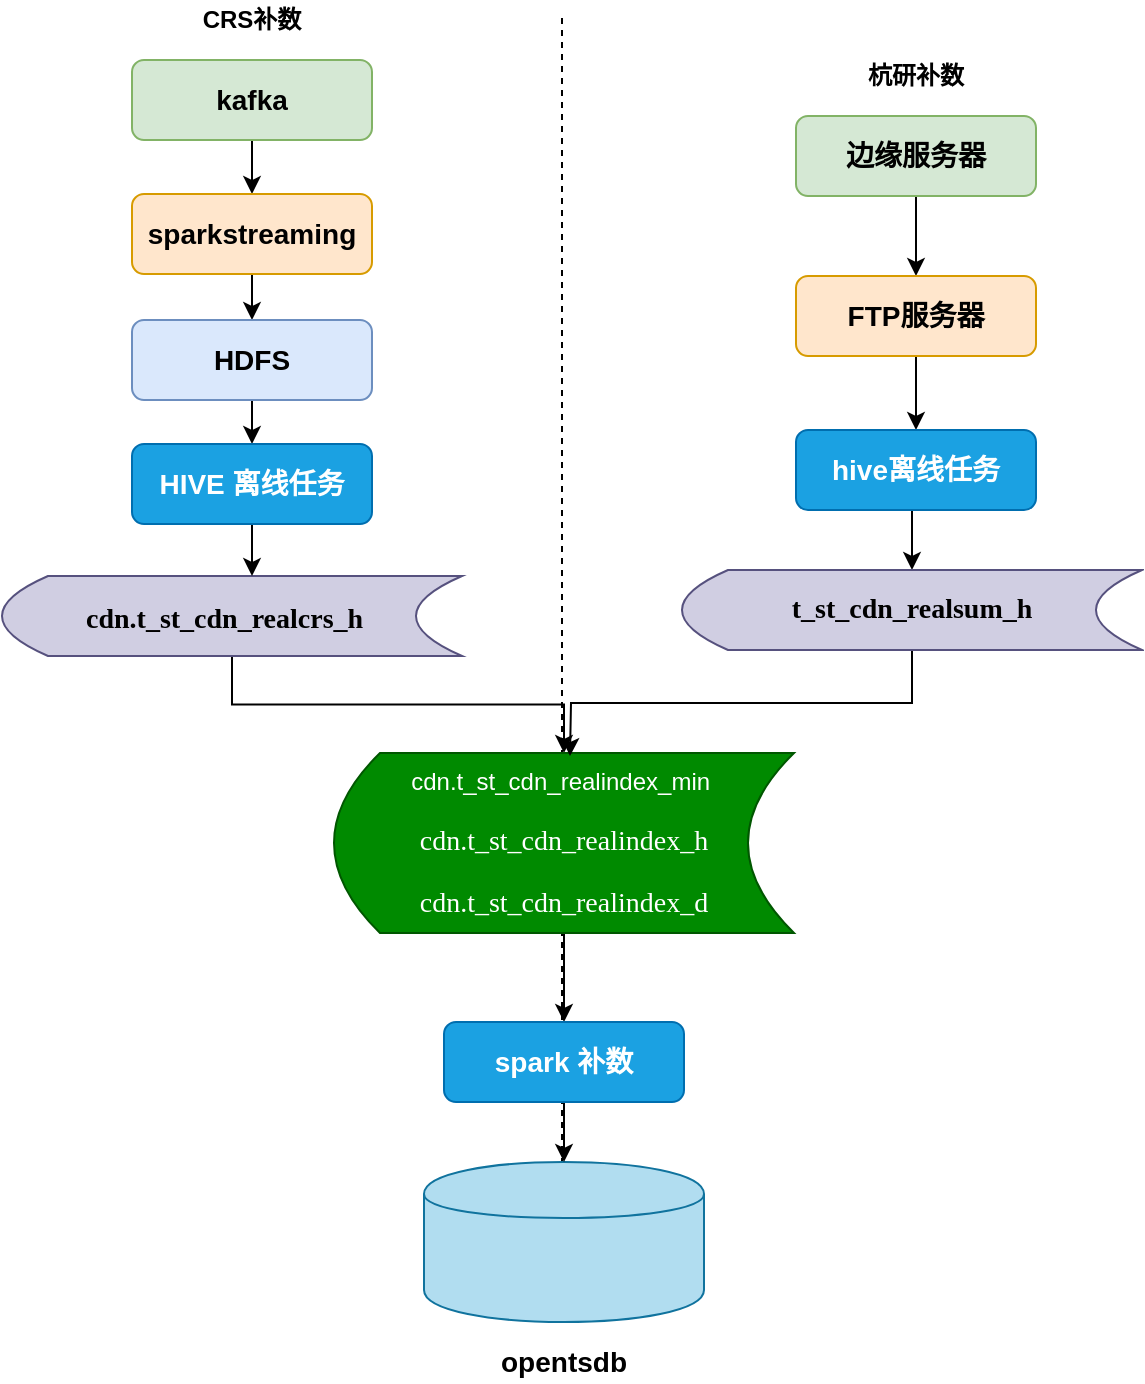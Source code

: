<mxfile version="12.1.8" type="github" pages="1">
  <diagram id="823flK1UpDiAErsN51Mf" name="Page-1">
    <mxGraphModel dx="768" dy="436" grid="0" gridSize="10" guides="1" tooltips="1" connect="1" arrows="1" fold="1" page="1" pageScale="1" pageWidth="827" pageHeight="1169" math="0" shadow="0">
      <root>
        <mxCell id="0"/>
        <mxCell id="1" parent="0"/>
        <mxCell id="e_EqWmwXSgaqKbhF4qUe-16" style="edgeStyle=orthogonalEdgeStyle;rounded=0;orthogonalLoop=1;jettySize=auto;html=1;exitX=0.5;exitY=1;exitDx=0;exitDy=0;entryX=0.5;entryY=0;entryDx=0;entryDy=0;" edge="1" parent="1" source="e_EqWmwXSgaqKbhF4qUe-1" target="e_EqWmwXSgaqKbhF4qUe-6">
          <mxGeometry relative="1" as="geometry"/>
        </mxCell>
        <mxCell id="e_EqWmwXSgaqKbhF4qUe-1" value="&lt;b&gt;&lt;font style=&quot;font-size: 14px&quot;&gt;kafka&lt;/font&gt;&lt;/b&gt;" style="rounded=1;whiteSpace=wrap;html=1;fillColor=#d5e8d4;strokeColor=#82b366;" vertex="1" parent="1">
          <mxGeometry x="111" y="112" width="120" height="40" as="geometry"/>
        </mxCell>
        <mxCell id="e_EqWmwXSgaqKbhF4qUe-2" value="" style="endArrow=none;dashed=1;html=1;" edge="1" parent="1">
          <mxGeometry width="50" height="50" relative="1" as="geometry">
            <mxPoint x="326" y="670" as="sourcePoint"/>
            <mxPoint x="326" y="90" as="targetPoint"/>
          </mxGeometry>
        </mxCell>
        <mxCell id="e_EqWmwXSgaqKbhF4qUe-3" value="&lt;b&gt;CRS补数&lt;/b&gt;" style="text;html=1;strokeColor=none;fillColor=none;align=center;verticalAlign=middle;whiteSpace=wrap;rounded=0;" vertex="1" parent="1">
          <mxGeometry x="136" y="82" width="70" height="20" as="geometry"/>
        </mxCell>
        <mxCell id="e_EqWmwXSgaqKbhF4qUe-17" style="edgeStyle=orthogonalEdgeStyle;rounded=0;orthogonalLoop=1;jettySize=auto;html=1;exitX=0.5;exitY=1;exitDx=0;exitDy=0;entryX=0.5;entryY=0;entryDx=0;entryDy=0;" edge="1" parent="1" source="e_EqWmwXSgaqKbhF4qUe-6" target="e_EqWmwXSgaqKbhF4qUe-8">
          <mxGeometry relative="1" as="geometry"/>
        </mxCell>
        <mxCell id="e_EqWmwXSgaqKbhF4qUe-6" value="&lt;b&gt;&lt;font style=&quot;font-size: 14px&quot;&gt;sparkstreaming&lt;/font&gt;&lt;/b&gt;" style="rounded=1;whiteSpace=wrap;html=1;fillColor=#ffe6cc;strokeColor=#d79b00;" vertex="1" parent="1">
          <mxGeometry x="111" y="179" width="120" height="40" as="geometry"/>
        </mxCell>
        <mxCell id="e_EqWmwXSgaqKbhF4qUe-44" style="edgeStyle=orthogonalEdgeStyle;rounded=0;orthogonalLoop=1;jettySize=auto;html=1;exitX=0.5;exitY=1;exitDx=0;exitDy=0;entryX=0.5;entryY=0;entryDx=0;entryDy=0;" edge="1" parent="1" source="e_EqWmwXSgaqKbhF4qUe-8" target="e_EqWmwXSgaqKbhF4qUe-43">
          <mxGeometry relative="1" as="geometry"/>
        </mxCell>
        <mxCell id="e_EqWmwXSgaqKbhF4qUe-8" value="&lt;b&gt;&lt;font style=&quot;font-size: 14px&quot;&gt;HDFS&lt;/font&gt;&lt;/b&gt;" style="rounded=1;whiteSpace=wrap;html=1;fillColor=#dae8fc;strokeColor=#6c8ebf;" vertex="1" parent="1">
          <mxGeometry x="111" y="242" width="120" height="40" as="geometry"/>
        </mxCell>
        <mxCell id="e_EqWmwXSgaqKbhF4qUe-19" style="edgeStyle=orthogonalEdgeStyle;rounded=0;orthogonalLoop=1;jettySize=auto;html=1;exitX=0.5;exitY=1;exitDx=0;exitDy=0;" edge="1" parent="1" source="e_EqWmwXSgaqKbhF4qUe-9" target="e_EqWmwXSgaqKbhF4qUe-12">
          <mxGeometry relative="1" as="geometry"/>
        </mxCell>
        <mxCell id="e_EqWmwXSgaqKbhF4qUe-9" value="" style="shape=dataStorage;whiteSpace=wrap;html=1;fillColor=#d0cee2;strokeColor=#56517e;" vertex="1" parent="1">
          <mxGeometry x="46" y="370" width="230" height="40" as="geometry"/>
        </mxCell>
        <mxCell id="e_EqWmwXSgaqKbhF4qUe-10" value="&lt;b&gt;&lt;span lang=&quot;EN-US&quot; style=&quot;font-size: 10.5pt ; font-family: &amp;#34;times new roman&amp;#34; , serif&quot;&gt;cdn.t_st_cdn_realcrs_h&lt;/span&gt;&lt;br&gt;&lt;/b&gt;" style="text;html=1;" vertex="1" parent="1">
          <mxGeometry x="86" y="377" width="170" height="20" as="geometry"/>
        </mxCell>
        <mxCell id="e_EqWmwXSgaqKbhF4qUe-20" style="edgeStyle=orthogonalEdgeStyle;rounded=0;orthogonalLoop=1;jettySize=auto;html=1;exitX=0.5;exitY=1;exitDx=0;exitDy=0;" edge="1" parent="1" source="e_EqWmwXSgaqKbhF4qUe-12" target="e_EqWmwXSgaqKbhF4qUe-15">
          <mxGeometry relative="1" as="geometry"/>
        </mxCell>
        <mxCell id="e_EqWmwXSgaqKbhF4qUe-12" value="&lt;span style=&quot;text-align: left&quot;&gt;cdn.t_st_cdn_realindex_min&amp;nbsp;&lt;/span&gt;&lt;br style=&quot;text-align: left&quot;&gt;&lt;br style=&quot;text-align: left&quot;&gt;&lt;span lang=&quot;EN-US&quot; style=&quot;text-align: left ; font-size: 10.5pt ; font-family: &amp;#34;times new roman&amp;#34; , serif&quot;&gt;cdn.t_st_cdn_realindex_h&lt;br&gt;&lt;/span&gt;&lt;br style=&quot;text-align: left&quot;&gt;&lt;span lang=&quot;EN-US&quot; style=&quot;text-align: left ; font-size: 10.5pt ; font-family: &amp;#34;times new roman&amp;#34; , serif&quot;&gt;cdn.t_st_cdn_realindex_d&lt;/span&gt;" style="shape=dataStorage;whiteSpace=wrap;html=1;fillColor=#008a00;strokeColor=#005700;fontColor=#ffffff;" vertex="1" parent="1">
          <mxGeometry x="212" y="458.5" width="230" height="90" as="geometry"/>
        </mxCell>
        <mxCell id="e_EqWmwXSgaqKbhF4qUe-13" value="" style="shape=cylinder;whiteSpace=wrap;html=1;boundedLbl=1;backgroundOutline=1;fillColor=#b1ddf0;strokeColor=#10739e;" vertex="1" parent="1">
          <mxGeometry x="257" y="663" width="140" height="80" as="geometry"/>
        </mxCell>
        <mxCell id="e_EqWmwXSgaqKbhF4qUe-14" value="&lt;font style=&quot;font-size: 14px&quot;&gt;&lt;b&gt;opentsdb&lt;/b&gt;&lt;/font&gt;" style="text;html=1;strokeColor=none;fillColor=none;align=center;verticalAlign=middle;whiteSpace=wrap;rounded=0;" vertex="1" parent="1">
          <mxGeometry x="307" y="753" width="40" height="20" as="geometry"/>
        </mxCell>
        <mxCell id="e_EqWmwXSgaqKbhF4qUe-33" style="edgeStyle=orthogonalEdgeStyle;rounded=0;orthogonalLoop=1;jettySize=auto;html=1;exitX=0.5;exitY=1;exitDx=0;exitDy=0;" edge="1" parent="1" source="e_EqWmwXSgaqKbhF4qUe-15" target="e_EqWmwXSgaqKbhF4qUe-13">
          <mxGeometry relative="1" as="geometry"/>
        </mxCell>
        <mxCell id="e_EqWmwXSgaqKbhF4qUe-15" value="&lt;b&gt;&lt;font style=&quot;font-size: 14px&quot;&gt;spark 补数&lt;/font&gt;&lt;/b&gt;" style="rounded=1;whiteSpace=wrap;html=1;fillColor=#1ba1e2;strokeColor=#006EAF;fontColor=#ffffff;" vertex="1" parent="1">
          <mxGeometry x="267" y="593" width="120" height="40" as="geometry"/>
        </mxCell>
        <mxCell id="e_EqWmwXSgaqKbhF4qUe-21" style="edgeStyle=orthogonalEdgeStyle;rounded=0;orthogonalLoop=1;jettySize=auto;html=1;exitX=0.5;exitY=1;exitDx=0;exitDy=0;entryX=0.5;entryY=0;entryDx=0;entryDy=0;" edge="1" parent="1" source="e_EqWmwXSgaqKbhF4qUe-22" target="e_EqWmwXSgaqKbhF4qUe-25">
          <mxGeometry relative="1" as="geometry"/>
        </mxCell>
        <mxCell id="e_EqWmwXSgaqKbhF4qUe-22" value="&lt;b&gt;&lt;font style=&quot;font-size: 14px&quot;&gt;边缘服务器&lt;/font&gt;&lt;/b&gt;" style="rounded=1;whiteSpace=wrap;html=1;fillColor=#d5e8d4;strokeColor=#82b366;" vertex="1" parent="1">
          <mxGeometry x="443" y="140" width="120" height="40" as="geometry"/>
        </mxCell>
        <mxCell id="e_EqWmwXSgaqKbhF4qUe-23" value="&lt;b&gt;杭研补数&lt;/b&gt;" style="text;html=1;strokeColor=none;fillColor=none;align=center;verticalAlign=middle;whiteSpace=wrap;rounded=0;" vertex="1" parent="1">
          <mxGeometry x="468" y="110" width="70" height="20" as="geometry"/>
        </mxCell>
        <mxCell id="e_EqWmwXSgaqKbhF4qUe-24" style="edgeStyle=orthogonalEdgeStyle;rounded=0;orthogonalLoop=1;jettySize=auto;html=1;exitX=0.5;exitY=1;exitDx=0;exitDy=0;entryX=0.5;entryY=0;entryDx=0;entryDy=0;" edge="1" parent="1" source="e_EqWmwXSgaqKbhF4qUe-25" target="e_EqWmwXSgaqKbhF4qUe-27">
          <mxGeometry relative="1" as="geometry"/>
        </mxCell>
        <mxCell id="e_EqWmwXSgaqKbhF4qUe-25" value="&lt;b&gt;&lt;font style=&quot;font-size: 14px&quot;&gt;FTP服务器&lt;/font&gt;&lt;/b&gt;" style="rounded=1;whiteSpace=wrap;html=1;fillColor=#ffe6cc;strokeColor=#d79b00;" vertex="1" parent="1">
          <mxGeometry x="443" y="220" width="120" height="40" as="geometry"/>
        </mxCell>
        <mxCell id="e_EqWmwXSgaqKbhF4qUe-41" style="edgeStyle=orthogonalEdgeStyle;rounded=0;orthogonalLoop=1;jettySize=auto;html=1;exitX=0.5;exitY=1;exitDx=0;exitDy=0;entryX=0.5;entryY=0;entryDx=0;entryDy=0;" edge="1" parent="1" source="e_EqWmwXSgaqKbhF4qUe-27" target="e_EqWmwXSgaqKbhF4qUe-35">
          <mxGeometry relative="1" as="geometry"/>
        </mxCell>
        <mxCell id="e_EqWmwXSgaqKbhF4qUe-27" value="&lt;b&gt;&lt;font style=&quot;font-size: 14px&quot;&gt;hive离线任务&lt;/font&gt;&lt;/b&gt;" style="rounded=1;whiteSpace=wrap;html=1;fillColor=#1ba1e2;strokeColor=#006EAF;fontColor=#ffffff;" vertex="1" parent="1">
          <mxGeometry x="443" y="297" width="120" height="40" as="geometry"/>
        </mxCell>
        <mxCell id="e_EqWmwXSgaqKbhF4qUe-36" style="edgeStyle=orthogonalEdgeStyle;rounded=0;orthogonalLoop=1;jettySize=auto;html=1;exitX=0.5;exitY=1;exitDx=0;exitDy=0;" edge="1" parent="1" source="e_EqWmwXSgaqKbhF4qUe-35">
          <mxGeometry relative="1" as="geometry">
            <mxPoint x="330" y="460" as="targetPoint"/>
          </mxGeometry>
        </mxCell>
        <mxCell id="e_EqWmwXSgaqKbhF4qUe-35" value="&lt;span lang=&quot;EN-US&quot; style=&quot;font-size: 10.5pt ; font-family: &amp;#34;times new roman&amp;#34; , serif&quot;&gt;&lt;b&gt;t_st_cdn_realsum_h&lt;/b&gt;&lt;/span&gt;" style="shape=dataStorage;whiteSpace=wrap;html=1;fillColor=#d0cee2;strokeColor=#56517e;" vertex="1" parent="1">
          <mxGeometry x="386" y="367" width="230" height="40" as="geometry"/>
        </mxCell>
        <mxCell id="e_EqWmwXSgaqKbhF4qUe-45" style="edgeStyle=orthogonalEdgeStyle;rounded=0;orthogonalLoop=1;jettySize=auto;html=1;exitX=0.5;exitY=1;exitDx=0;exitDy=0;" edge="1" parent="1" source="e_EqWmwXSgaqKbhF4qUe-43">
          <mxGeometry relative="1" as="geometry">
            <mxPoint x="171" y="370" as="targetPoint"/>
          </mxGeometry>
        </mxCell>
        <mxCell id="e_EqWmwXSgaqKbhF4qUe-43" value="&lt;span style=&quot;font-size: 14px&quot;&gt;&lt;b&gt;HIVE 离线任务&lt;/b&gt;&lt;/span&gt;" style="rounded=1;whiteSpace=wrap;html=1;fillColor=#1ba1e2;strokeColor=#006EAF;fontColor=#ffffff;" vertex="1" parent="1">
          <mxGeometry x="111" y="304" width="120" height="40" as="geometry"/>
        </mxCell>
      </root>
    </mxGraphModel>
  </diagram>
</mxfile>
